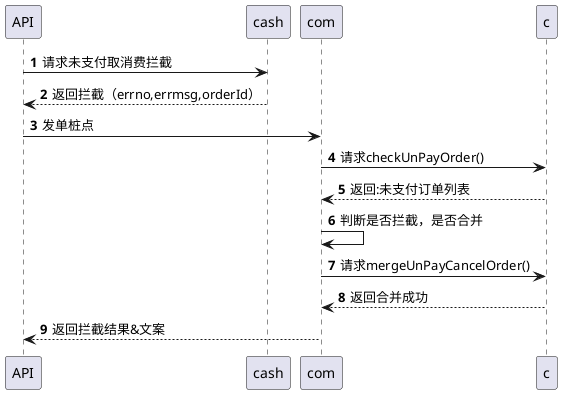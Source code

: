 @startuml
'https://plantuml.com/sequence-diagram
autonumber
API -> cash: 请求未支付取消费拦截
API <-- cash: 返回拦截（errno,errmsg,orderId）

API -> com: 发单桩点
com -> c: 请求checkUnPayOrder()
com <-- c: 返回:未支付订单列表
com -> com: 判断是否拦截，是否合并
com -> c: 请求mergeUnPayCancelOrder()
com <-- c: 返回合并成功
API <-- com: 返回拦截结果&文案
@enduml